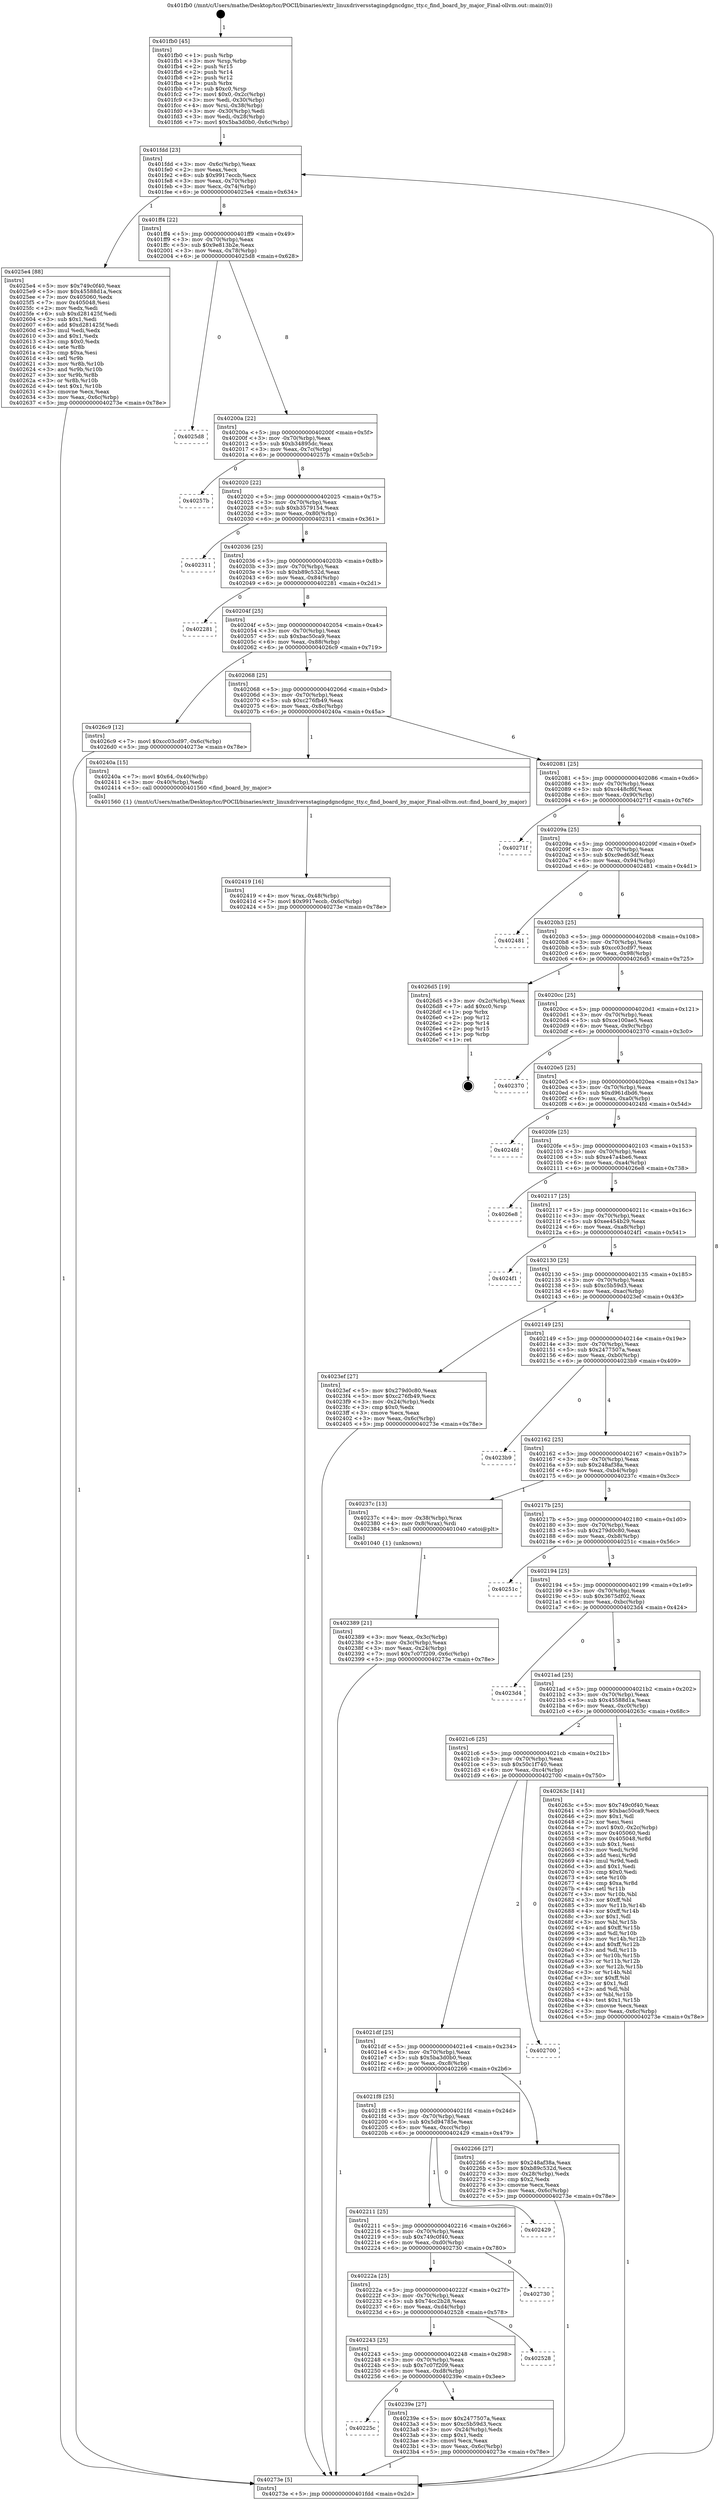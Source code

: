 digraph "0x401fb0" {
  label = "0x401fb0 (/mnt/c/Users/mathe/Desktop/tcc/POCII/binaries/extr_linuxdriversstagingdgncdgnc_tty.c_find_board_by_major_Final-ollvm.out::main(0))"
  labelloc = "t"
  node[shape=record]

  Entry [label="",width=0.3,height=0.3,shape=circle,fillcolor=black,style=filled]
  "0x401fdd" [label="{
     0x401fdd [23]\l
     | [instrs]\l
     &nbsp;&nbsp;0x401fdd \<+3\>: mov -0x6c(%rbp),%eax\l
     &nbsp;&nbsp;0x401fe0 \<+2\>: mov %eax,%ecx\l
     &nbsp;&nbsp;0x401fe2 \<+6\>: sub $0x9917eccb,%ecx\l
     &nbsp;&nbsp;0x401fe8 \<+3\>: mov %eax,-0x70(%rbp)\l
     &nbsp;&nbsp;0x401feb \<+3\>: mov %ecx,-0x74(%rbp)\l
     &nbsp;&nbsp;0x401fee \<+6\>: je 00000000004025e4 \<main+0x634\>\l
  }"]
  "0x4025e4" [label="{
     0x4025e4 [88]\l
     | [instrs]\l
     &nbsp;&nbsp;0x4025e4 \<+5\>: mov $0x749c0f40,%eax\l
     &nbsp;&nbsp;0x4025e9 \<+5\>: mov $0x45588d1a,%ecx\l
     &nbsp;&nbsp;0x4025ee \<+7\>: mov 0x405060,%edx\l
     &nbsp;&nbsp;0x4025f5 \<+7\>: mov 0x405048,%esi\l
     &nbsp;&nbsp;0x4025fc \<+2\>: mov %edx,%edi\l
     &nbsp;&nbsp;0x4025fe \<+6\>: sub $0xd281425f,%edi\l
     &nbsp;&nbsp;0x402604 \<+3\>: sub $0x1,%edi\l
     &nbsp;&nbsp;0x402607 \<+6\>: add $0xd281425f,%edi\l
     &nbsp;&nbsp;0x40260d \<+3\>: imul %edi,%edx\l
     &nbsp;&nbsp;0x402610 \<+3\>: and $0x1,%edx\l
     &nbsp;&nbsp;0x402613 \<+3\>: cmp $0x0,%edx\l
     &nbsp;&nbsp;0x402616 \<+4\>: sete %r8b\l
     &nbsp;&nbsp;0x40261a \<+3\>: cmp $0xa,%esi\l
     &nbsp;&nbsp;0x40261d \<+4\>: setl %r9b\l
     &nbsp;&nbsp;0x402621 \<+3\>: mov %r8b,%r10b\l
     &nbsp;&nbsp;0x402624 \<+3\>: and %r9b,%r10b\l
     &nbsp;&nbsp;0x402627 \<+3\>: xor %r9b,%r8b\l
     &nbsp;&nbsp;0x40262a \<+3\>: or %r8b,%r10b\l
     &nbsp;&nbsp;0x40262d \<+4\>: test $0x1,%r10b\l
     &nbsp;&nbsp;0x402631 \<+3\>: cmovne %ecx,%eax\l
     &nbsp;&nbsp;0x402634 \<+3\>: mov %eax,-0x6c(%rbp)\l
     &nbsp;&nbsp;0x402637 \<+5\>: jmp 000000000040273e \<main+0x78e\>\l
  }"]
  "0x401ff4" [label="{
     0x401ff4 [22]\l
     | [instrs]\l
     &nbsp;&nbsp;0x401ff4 \<+5\>: jmp 0000000000401ff9 \<main+0x49\>\l
     &nbsp;&nbsp;0x401ff9 \<+3\>: mov -0x70(%rbp),%eax\l
     &nbsp;&nbsp;0x401ffc \<+5\>: sub $0x9e813b2e,%eax\l
     &nbsp;&nbsp;0x402001 \<+3\>: mov %eax,-0x78(%rbp)\l
     &nbsp;&nbsp;0x402004 \<+6\>: je 00000000004025d8 \<main+0x628\>\l
  }"]
  Exit [label="",width=0.3,height=0.3,shape=circle,fillcolor=black,style=filled,peripheries=2]
  "0x4025d8" [label="{
     0x4025d8\l
  }", style=dashed]
  "0x40200a" [label="{
     0x40200a [22]\l
     | [instrs]\l
     &nbsp;&nbsp;0x40200a \<+5\>: jmp 000000000040200f \<main+0x5f\>\l
     &nbsp;&nbsp;0x40200f \<+3\>: mov -0x70(%rbp),%eax\l
     &nbsp;&nbsp;0x402012 \<+5\>: sub $0xb34895dc,%eax\l
     &nbsp;&nbsp;0x402017 \<+3\>: mov %eax,-0x7c(%rbp)\l
     &nbsp;&nbsp;0x40201a \<+6\>: je 000000000040257b \<main+0x5cb\>\l
  }"]
  "0x402419" [label="{
     0x402419 [16]\l
     | [instrs]\l
     &nbsp;&nbsp;0x402419 \<+4\>: mov %rax,-0x48(%rbp)\l
     &nbsp;&nbsp;0x40241d \<+7\>: movl $0x9917eccb,-0x6c(%rbp)\l
     &nbsp;&nbsp;0x402424 \<+5\>: jmp 000000000040273e \<main+0x78e\>\l
  }"]
  "0x40257b" [label="{
     0x40257b\l
  }", style=dashed]
  "0x402020" [label="{
     0x402020 [22]\l
     | [instrs]\l
     &nbsp;&nbsp;0x402020 \<+5\>: jmp 0000000000402025 \<main+0x75\>\l
     &nbsp;&nbsp;0x402025 \<+3\>: mov -0x70(%rbp),%eax\l
     &nbsp;&nbsp;0x402028 \<+5\>: sub $0xb3579154,%eax\l
     &nbsp;&nbsp;0x40202d \<+3\>: mov %eax,-0x80(%rbp)\l
     &nbsp;&nbsp;0x402030 \<+6\>: je 0000000000402311 \<main+0x361\>\l
  }"]
  "0x40225c" [label="{
     0x40225c\l
  }", style=dashed]
  "0x402311" [label="{
     0x402311\l
  }", style=dashed]
  "0x402036" [label="{
     0x402036 [25]\l
     | [instrs]\l
     &nbsp;&nbsp;0x402036 \<+5\>: jmp 000000000040203b \<main+0x8b\>\l
     &nbsp;&nbsp;0x40203b \<+3\>: mov -0x70(%rbp),%eax\l
     &nbsp;&nbsp;0x40203e \<+5\>: sub $0xb89c532d,%eax\l
     &nbsp;&nbsp;0x402043 \<+6\>: mov %eax,-0x84(%rbp)\l
     &nbsp;&nbsp;0x402049 \<+6\>: je 0000000000402281 \<main+0x2d1\>\l
  }"]
  "0x40239e" [label="{
     0x40239e [27]\l
     | [instrs]\l
     &nbsp;&nbsp;0x40239e \<+5\>: mov $0x2477507a,%eax\l
     &nbsp;&nbsp;0x4023a3 \<+5\>: mov $0xc5b59d3,%ecx\l
     &nbsp;&nbsp;0x4023a8 \<+3\>: mov -0x24(%rbp),%edx\l
     &nbsp;&nbsp;0x4023ab \<+3\>: cmp $0x1,%edx\l
     &nbsp;&nbsp;0x4023ae \<+3\>: cmovl %ecx,%eax\l
     &nbsp;&nbsp;0x4023b1 \<+3\>: mov %eax,-0x6c(%rbp)\l
     &nbsp;&nbsp;0x4023b4 \<+5\>: jmp 000000000040273e \<main+0x78e\>\l
  }"]
  "0x402281" [label="{
     0x402281\l
  }", style=dashed]
  "0x40204f" [label="{
     0x40204f [25]\l
     | [instrs]\l
     &nbsp;&nbsp;0x40204f \<+5\>: jmp 0000000000402054 \<main+0xa4\>\l
     &nbsp;&nbsp;0x402054 \<+3\>: mov -0x70(%rbp),%eax\l
     &nbsp;&nbsp;0x402057 \<+5\>: sub $0xbac50ca9,%eax\l
     &nbsp;&nbsp;0x40205c \<+6\>: mov %eax,-0x88(%rbp)\l
     &nbsp;&nbsp;0x402062 \<+6\>: je 00000000004026c9 \<main+0x719\>\l
  }"]
  "0x402243" [label="{
     0x402243 [25]\l
     | [instrs]\l
     &nbsp;&nbsp;0x402243 \<+5\>: jmp 0000000000402248 \<main+0x298\>\l
     &nbsp;&nbsp;0x402248 \<+3\>: mov -0x70(%rbp),%eax\l
     &nbsp;&nbsp;0x40224b \<+5\>: sub $0x7c07f209,%eax\l
     &nbsp;&nbsp;0x402250 \<+6\>: mov %eax,-0xd8(%rbp)\l
     &nbsp;&nbsp;0x402256 \<+6\>: je 000000000040239e \<main+0x3ee\>\l
  }"]
  "0x4026c9" [label="{
     0x4026c9 [12]\l
     | [instrs]\l
     &nbsp;&nbsp;0x4026c9 \<+7\>: movl $0xcc03cd97,-0x6c(%rbp)\l
     &nbsp;&nbsp;0x4026d0 \<+5\>: jmp 000000000040273e \<main+0x78e\>\l
  }"]
  "0x402068" [label="{
     0x402068 [25]\l
     | [instrs]\l
     &nbsp;&nbsp;0x402068 \<+5\>: jmp 000000000040206d \<main+0xbd\>\l
     &nbsp;&nbsp;0x40206d \<+3\>: mov -0x70(%rbp),%eax\l
     &nbsp;&nbsp;0x402070 \<+5\>: sub $0xc276fb49,%eax\l
     &nbsp;&nbsp;0x402075 \<+6\>: mov %eax,-0x8c(%rbp)\l
     &nbsp;&nbsp;0x40207b \<+6\>: je 000000000040240a \<main+0x45a\>\l
  }"]
  "0x402528" [label="{
     0x402528\l
  }", style=dashed]
  "0x40240a" [label="{
     0x40240a [15]\l
     | [instrs]\l
     &nbsp;&nbsp;0x40240a \<+7\>: movl $0x64,-0x40(%rbp)\l
     &nbsp;&nbsp;0x402411 \<+3\>: mov -0x40(%rbp),%edi\l
     &nbsp;&nbsp;0x402414 \<+5\>: call 0000000000401560 \<find_board_by_major\>\l
     | [calls]\l
     &nbsp;&nbsp;0x401560 \{1\} (/mnt/c/Users/mathe/Desktop/tcc/POCII/binaries/extr_linuxdriversstagingdgncdgnc_tty.c_find_board_by_major_Final-ollvm.out::find_board_by_major)\l
  }"]
  "0x402081" [label="{
     0x402081 [25]\l
     | [instrs]\l
     &nbsp;&nbsp;0x402081 \<+5\>: jmp 0000000000402086 \<main+0xd6\>\l
     &nbsp;&nbsp;0x402086 \<+3\>: mov -0x70(%rbp),%eax\l
     &nbsp;&nbsp;0x402089 \<+5\>: sub $0xc448cf6f,%eax\l
     &nbsp;&nbsp;0x40208e \<+6\>: mov %eax,-0x90(%rbp)\l
     &nbsp;&nbsp;0x402094 \<+6\>: je 000000000040271f \<main+0x76f\>\l
  }"]
  "0x40222a" [label="{
     0x40222a [25]\l
     | [instrs]\l
     &nbsp;&nbsp;0x40222a \<+5\>: jmp 000000000040222f \<main+0x27f\>\l
     &nbsp;&nbsp;0x40222f \<+3\>: mov -0x70(%rbp),%eax\l
     &nbsp;&nbsp;0x402232 \<+5\>: sub $0x74cc2b28,%eax\l
     &nbsp;&nbsp;0x402237 \<+6\>: mov %eax,-0xd4(%rbp)\l
     &nbsp;&nbsp;0x40223d \<+6\>: je 0000000000402528 \<main+0x578\>\l
  }"]
  "0x40271f" [label="{
     0x40271f\l
  }", style=dashed]
  "0x40209a" [label="{
     0x40209a [25]\l
     | [instrs]\l
     &nbsp;&nbsp;0x40209a \<+5\>: jmp 000000000040209f \<main+0xef\>\l
     &nbsp;&nbsp;0x40209f \<+3\>: mov -0x70(%rbp),%eax\l
     &nbsp;&nbsp;0x4020a2 \<+5\>: sub $0xc9ed63df,%eax\l
     &nbsp;&nbsp;0x4020a7 \<+6\>: mov %eax,-0x94(%rbp)\l
     &nbsp;&nbsp;0x4020ad \<+6\>: je 0000000000402481 \<main+0x4d1\>\l
  }"]
  "0x402730" [label="{
     0x402730\l
  }", style=dashed]
  "0x402481" [label="{
     0x402481\l
  }", style=dashed]
  "0x4020b3" [label="{
     0x4020b3 [25]\l
     | [instrs]\l
     &nbsp;&nbsp;0x4020b3 \<+5\>: jmp 00000000004020b8 \<main+0x108\>\l
     &nbsp;&nbsp;0x4020b8 \<+3\>: mov -0x70(%rbp),%eax\l
     &nbsp;&nbsp;0x4020bb \<+5\>: sub $0xcc03cd97,%eax\l
     &nbsp;&nbsp;0x4020c0 \<+6\>: mov %eax,-0x98(%rbp)\l
     &nbsp;&nbsp;0x4020c6 \<+6\>: je 00000000004026d5 \<main+0x725\>\l
  }"]
  "0x402211" [label="{
     0x402211 [25]\l
     | [instrs]\l
     &nbsp;&nbsp;0x402211 \<+5\>: jmp 0000000000402216 \<main+0x266\>\l
     &nbsp;&nbsp;0x402216 \<+3\>: mov -0x70(%rbp),%eax\l
     &nbsp;&nbsp;0x402219 \<+5\>: sub $0x749c0f40,%eax\l
     &nbsp;&nbsp;0x40221e \<+6\>: mov %eax,-0xd0(%rbp)\l
     &nbsp;&nbsp;0x402224 \<+6\>: je 0000000000402730 \<main+0x780\>\l
  }"]
  "0x4026d5" [label="{
     0x4026d5 [19]\l
     | [instrs]\l
     &nbsp;&nbsp;0x4026d5 \<+3\>: mov -0x2c(%rbp),%eax\l
     &nbsp;&nbsp;0x4026d8 \<+7\>: add $0xc0,%rsp\l
     &nbsp;&nbsp;0x4026df \<+1\>: pop %rbx\l
     &nbsp;&nbsp;0x4026e0 \<+2\>: pop %r12\l
     &nbsp;&nbsp;0x4026e2 \<+2\>: pop %r14\l
     &nbsp;&nbsp;0x4026e4 \<+2\>: pop %r15\l
     &nbsp;&nbsp;0x4026e6 \<+1\>: pop %rbp\l
     &nbsp;&nbsp;0x4026e7 \<+1\>: ret\l
  }"]
  "0x4020cc" [label="{
     0x4020cc [25]\l
     | [instrs]\l
     &nbsp;&nbsp;0x4020cc \<+5\>: jmp 00000000004020d1 \<main+0x121\>\l
     &nbsp;&nbsp;0x4020d1 \<+3\>: mov -0x70(%rbp),%eax\l
     &nbsp;&nbsp;0x4020d4 \<+5\>: sub $0xce100ae5,%eax\l
     &nbsp;&nbsp;0x4020d9 \<+6\>: mov %eax,-0x9c(%rbp)\l
     &nbsp;&nbsp;0x4020df \<+6\>: je 0000000000402370 \<main+0x3c0\>\l
  }"]
  "0x402429" [label="{
     0x402429\l
  }", style=dashed]
  "0x402370" [label="{
     0x402370\l
  }", style=dashed]
  "0x4020e5" [label="{
     0x4020e5 [25]\l
     | [instrs]\l
     &nbsp;&nbsp;0x4020e5 \<+5\>: jmp 00000000004020ea \<main+0x13a\>\l
     &nbsp;&nbsp;0x4020ea \<+3\>: mov -0x70(%rbp),%eax\l
     &nbsp;&nbsp;0x4020ed \<+5\>: sub $0xd961dbd6,%eax\l
     &nbsp;&nbsp;0x4020f2 \<+6\>: mov %eax,-0xa0(%rbp)\l
     &nbsp;&nbsp;0x4020f8 \<+6\>: je 00000000004024fd \<main+0x54d\>\l
  }"]
  "0x402389" [label="{
     0x402389 [21]\l
     | [instrs]\l
     &nbsp;&nbsp;0x402389 \<+3\>: mov %eax,-0x3c(%rbp)\l
     &nbsp;&nbsp;0x40238c \<+3\>: mov -0x3c(%rbp),%eax\l
     &nbsp;&nbsp;0x40238f \<+3\>: mov %eax,-0x24(%rbp)\l
     &nbsp;&nbsp;0x402392 \<+7\>: movl $0x7c07f209,-0x6c(%rbp)\l
     &nbsp;&nbsp;0x402399 \<+5\>: jmp 000000000040273e \<main+0x78e\>\l
  }"]
  "0x4024fd" [label="{
     0x4024fd\l
  }", style=dashed]
  "0x4020fe" [label="{
     0x4020fe [25]\l
     | [instrs]\l
     &nbsp;&nbsp;0x4020fe \<+5\>: jmp 0000000000402103 \<main+0x153\>\l
     &nbsp;&nbsp;0x402103 \<+3\>: mov -0x70(%rbp),%eax\l
     &nbsp;&nbsp;0x402106 \<+5\>: sub $0xe47a4be6,%eax\l
     &nbsp;&nbsp;0x40210b \<+6\>: mov %eax,-0xa4(%rbp)\l
     &nbsp;&nbsp;0x402111 \<+6\>: je 00000000004026e8 \<main+0x738\>\l
  }"]
  "0x401fb0" [label="{
     0x401fb0 [45]\l
     | [instrs]\l
     &nbsp;&nbsp;0x401fb0 \<+1\>: push %rbp\l
     &nbsp;&nbsp;0x401fb1 \<+3\>: mov %rsp,%rbp\l
     &nbsp;&nbsp;0x401fb4 \<+2\>: push %r15\l
     &nbsp;&nbsp;0x401fb6 \<+2\>: push %r14\l
     &nbsp;&nbsp;0x401fb8 \<+2\>: push %r12\l
     &nbsp;&nbsp;0x401fba \<+1\>: push %rbx\l
     &nbsp;&nbsp;0x401fbb \<+7\>: sub $0xc0,%rsp\l
     &nbsp;&nbsp;0x401fc2 \<+7\>: movl $0x0,-0x2c(%rbp)\l
     &nbsp;&nbsp;0x401fc9 \<+3\>: mov %edi,-0x30(%rbp)\l
     &nbsp;&nbsp;0x401fcc \<+4\>: mov %rsi,-0x38(%rbp)\l
     &nbsp;&nbsp;0x401fd0 \<+3\>: mov -0x30(%rbp),%edi\l
     &nbsp;&nbsp;0x401fd3 \<+3\>: mov %edi,-0x28(%rbp)\l
     &nbsp;&nbsp;0x401fd6 \<+7\>: movl $0x5ba3d0b0,-0x6c(%rbp)\l
  }"]
  "0x4026e8" [label="{
     0x4026e8\l
  }", style=dashed]
  "0x402117" [label="{
     0x402117 [25]\l
     | [instrs]\l
     &nbsp;&nbsp;0x402117 \<+5\>: jmp 000000000040211c \<main+0x16c\>\l
     &nbsp;&nbsp;0x40211c \<+3\>: mov -0x70(%rbp),%eax\l
     &nbsp;&nbsp;0x40211f \<+5\>: sub $0xee454b29,%eax\l
     &nbsp;&nbsp;0x402124 \<+6\>: mov %eax,-0xa8(%rbp)\l
     &nbsp;&nbsp;0x40212a \<+6\>: je 00000000004024f1 \<main+0x541\>\l
  }"]
  "0x40273e" [label="{
     0x40273e [5]\l
     | [instrs]\l
     &nbsp;&nbsp;0x40273e \<+5\>: jmp 0000000000401fdd \<main+0x2d\>\l
  }"]
  "0x4024f1" [label="{
     0x4024f1\l
  }", style=dashed]
  "0x402130" [label="{
     0x402130 [25]\l
     | [instrs]\l
     &nbsp;&nbsp;0x402130 \<+5\>: jmp 0000000000402135 \<main+0x185\>\l
     &nbsp;&nbsp;0x402135 \<+3\>: mov -0x70(%rbp),%eax\l
     &nbsp;&nbsp;0x402138 \<+5\>: sub $0xc5b59d3,%eax\l
     &nbsp;&nbsp;0x40213d \<+6\>: mov %eax,-0xac(%rbp)\l
     &nbsp;&nbsp;0x402143 \<+6\>: je 00000000004023ef \<main+0x43f\>\l
  }"]
  "0x4021f8" [label="{
     0x4021f8 [25]\l
     | [instrs]\l
     &nbsp;&nbsp;0x4021f8 \<+5\>: jmp 00000000004021fd \<main+0x24d\>\l
     &nbsp;&nbsp;0x4021fd \<+3\>: mov -0x70(%rbp),%eax\l
     &nbsp;&nbsp;0x402200 \<+5\>: sub $0x5d94785e,%eax\l
     &nbsp;&nbsp;0x402205 \<+6\>: mov %eax,-0xcc(%rbp)\l
     &nbsp;&nbsp;0x40220b \<+6\>: je 0000000000402429 \<main+0x479\>\l
  }"]
  "0x4023ef" [label="{
     0x4023ef [27]\l
     | [instrs]\l
     &nbsp;&nbsp;0x4023ef \<+5\>: mov $0x279d0c80,%eax\l
     &nbsp;&nbsp;0x4023f4 \<+5\>: mov $0xc276fb49,%ecx\l
     &nbsp;&nbsp;0x4023f9 \<+3\>: mov -0x24(%rbp),%edx\l
     &nbsp;&nbsp;0x4023fc \<+3\>: cmp $0x0,%edx\l
     &nbsp;&nbsp;0x4023ff \<+3\>: cmove %ecx,%eax\l
     &nbsp;&nbsp;0x402402 \<+3\>: mov %eax,-0x6c(%rbp)\l
     &nbsp;&nbsp;0x402405 \<+5\>: jmp 000000000040273e \<main+0x78e\>\l
  }"]
  "0x402149" [label="{
     0x402149 [25]\l
     | [instrs]\l
     &nbsp;&nbsp;0x402149 \<+5\>: jmp 000000000040214e \<main+0x19e\>\l
     &nbsp;&nbsp;0x40214e \<+3\>: mov -0x70(%rbp),%eax\l
     &nbsp;&nbsp;0x402151 \<+5\>: sub $0x2477507a,%eax\l
     &nbsp;&nbsp;0x402156 \<+6\>: mov %eax,-0xb0(%rbp)\l
     &nbsp;&nbsp;0x40215c \<+6\>: je 00000000004023b9 \<main+0x409\>\l
  }"]
  "0x402266" [label="{
     0x402266 [27]\l
     | [instrs]\l
     &nbsp;&nbsp;0x402266 \<+5\>: mov $0x248af38a,%eax\l
     &nbsp;&nbsp;0x40226b \<+5\>: mov $0xb89c532d,%ecx\l
     &nbsp;&nbsp;0x402270 \<+3\>: mov -0x28(%rbp),%edx\l
     &nbsp;&nbsp;0x402273 \<+3\>: cmp $0x2,%edx\l
     &nbsp;&nbsp;0x402276 \<+3\>: cmovne %ecx,%eax\l
     &nbsp;&nbsp;0x402279 \<+3\>: mov %eax,-0x6c(%rbp)\l
     &nbsp;&nbsp;0x40227c \<+5\>: jmp 000000000040273e \<main+0x78e\>\l
  }"]
  "0x4023b9" [label="{
     0x4023b9\l
  }", style=dashed]
  "0x402162" [label="{
     0x402162 [25]\l
     | [instrs]\l
     &nbsp;&nbsp;0x402162 \<+5\>: jmp 0000000000402167 \<main+0x1b7\>\l
     &nbsp;&nbsp;0x402167 \<+3\>: mov -0x70(%rbp),%eax\l
     &nbsp;&nbsp;0x40216a \<+5\>: sub $0x248af38a,%eax\l
     &nbsp;&nbsp;0x40216f \<+6\>: mov %eax,-0xb4(%rbp)\l
     &nbsp;&nbsp;0x402175 \<+6\>: je 000000000040237c \<main+0x3cc\>\l
  }"]
  "0x4021df" [label="{
     0x4021df [25]\l
     | [instrs]\l
     &nbsp;&nbsp;0x4021df \<+5\>: jmp 00000000004021e4 \<main+0x234\>\l
     &nbsp;&nbsp;0x4021e4 \<+3\>: mov -0x70(%rbp),%eax\l
     &nbsp;&nbsp;0x4021e7 \<+5\>: sub $0x5ba3d0b0,%eax\l
     &nbsp;&nbsp;0x4021ec \<+6\>: mov %eax,-0xc8(%rbp)\l
     &nbsp;&nbsp;0x4021f2 \<+6\>: je 0000000000402266 \<main+0x2b6\>\l
  }"]
  "0x40237c" [label="{
     0x40237c [13]\l
     | [instrs]\l
     &nbsp;&nbsp;0x40237c \<+4\>: mov -0x38(%rbp),%rax\l
     &nbsp;&nbsp;0x402380 \<+4\>: mov 0x8(%rax),%rdi\l
     &nbsp;&nbsp;0x402384 \<+5\>: call 0000000000401040 \<atoi@plt\>\l
     | [calls]\l
     &nbsp;&nbsp;0x401040 \{1\} (unknown)\l
  }"]
  "0x40217b" [label="{
     0x40217b [25]\l
     | [instrs]\l
     &nbsp;&nbsp;0x40217b \<+5\>: jmp 0000000000402180 \<main+0x1d0\>\l
     &nbsp;&nbsp;0x402180 \<+3\>: mov -0x70(%rbp),%eax\l
     &nbsp;&nbsp;0x402183 \<+5\>: sub $0x279d0c80,%eax\l
     &nbsp;&nbsp;0x402188 \<+6\>: mov %eax,-0xb8(%rbp)\l
     &nbsp;&nbsp;0x40218e \<+6\>: je 000000000040251c \<main+0x56c\>\l
  }"]
  "0x402700" [label="{
     0x402700\l
  }", style=dashed]
  "0x40251c" [label="{
     0x40251c\l
  }", style=dashed]
  "0x402194" [label="{
     0x402194 [25]\l
     | [instrs]\l
     &nbsp;&nbsp;0x402194 \<+5\>: jmp 0000000000402199 \<main+0x1e9\>\l
     &nbsp;&nbsp;0x402199 \<+3\>: mov -0x70(%rbp),%eax\l
     &nbsp;&nbsp;0x40219c \<+5\>: sub $0x3675df02,%eax\l
     &nbsp;&nbsp;0x4021a1 \<+6\>: mov %eax,-0xbc(%rbp)\l
     &nbsp;&nbsp;0x4021a7 \<+6\>: je 00000000004023d4 \<main+0x424\>\l
  }"]
  "0x4021c6" [label="{
     0x4021c6 [25]\l
     | [instrs]\l
     &nbsp;&nbsp;0x4021c6 \<+5\>: jmp 00000000004021cb \<main+0x21b\>\l
     &nbsp;&nbsp;0x4021cb \<+3\>: mov -0x70(%rbp),%eax\l
     &nbsp;&nbsp;0x4021ce \<+5\>: sub $0x50c1f740,%eax\l
     &nbsp;&nbsp;0x4021d3 \<+6\>: mov %eax,-0xc4(%rbp)\l
     &nbsp;&nbsp;0x4021d9 \<+6\>: je 0000000000402700 \<main+0x750\>\l
  }"]
  "0x4023d4" [label="{
     0x4023d4\l
  }", style=dashed]
  "0x4021ad" [label="{
     0x4021ad [25]\l
     | [instrs]\l
     &nbsp;&nbsp;0x4021ad \<+5\>: jmp 00000000004021b2 \<main+0x202\>\l
     &nbsp;&nbsp;0x4021b2 \<+3\>: mov -0x70(%rbp),%eax\l
     &nbsp;&nbsp;0x4021b5 \<+5\>: sub $0x45588d1a,%eax\l
     &nbsp;&nbsp;0x4021ba \<+6\>: mov %eax,-0xc0(%rbp)\l
     &nbsp;&nbsp;0x4021c0 \<+6\>: je 000000000040263c \<main+0x68c\>\l
  }"]
  "0x40263c" [label="{
     0x40263c [141]\l
     | [instrs]\l
     &nbsp;&nbsp;0x40263c \<+5\>: mov $0x749c0f40,%eax\l
     &nbsp;&nbsp;0x402641 \<+5\>: mov $0xbac50ca9,%ecx\l
     &nbsp;&nbsp;0x402646 \<+2\>: mov $0x1,%dl\l
     &nbsp;&nbsp;0x402648 \<+2\>: xor %esi,%esi\l
     &nbsp;&nbsp;0x40264a \<+7\>: movl $0x0,-0x2c(%rbp)\l
     &nbsp;&nbsp;0x402651 \<+7\>: mov 0x405060,%edi\l
     &nbsp;&nbsp;0x402658 \<+8\>: mov 0x405048,%r8d\l
     &nbsp;&nbsp;0x402660 \<+3\>: sub $0x1,%esi\l
     &nbsp;&nbsp;0x402663 \<+3\>: mov %edi,%r9d\l
     &nbsp;&nbsp;0x402666 \<+3\>: add %esi,%r9d\l
     &nbsp;&nbsp;0x402669 \<+4\>: imul %r9d,%edi\l
     &nbsp;&nbsp;0x40266d \<+3\>: and $0x1,%edi\l
     &nbsp;&nbsp;0x402670 \<+3\>: cmp $0x0,%edi\l
     &nbsp;&nbsp;0x402673 \<+4\>: sete %r10b\l
     &nbsp;&nbsp;0x402677 \<+4\>: cmp $0xa,%r8d\l
     &nbsp;&nbsp;0x40267b \<+4\>: setl %r11b\l
     &nbsp;&nbsp;0x40267f \<+3\>: mov %r10b,%bl\l
     &nbsp;&nbsp;0x402682 \<+3\>: xor $0xff,%bl\l
     &nbsp;&nbsp;0x402685 \<+3\>: mov %r11b,%r14b\l
     &nbsp;&nbsp;0x402688 \<+4\>: xor $0xff,%r14b\l
     &nbsp;&nbsp;0x40268c \<+3\>: xor $0x1,%dl\l
     &nbsp;&nbsp;0x40268f \<+3\>: mov %bl,%r15b\l
     &nbsp;&nbsp;0x402692 \<+4\>: and $0xff,%r15b\l
     &nbsp;&nbsp;0x402696 \<+3\>: and %dl,%r10b\l
     &nbsp;&nbsp;0x402699 \<+3\>: mov %r14b,%r12b\l
     &nbsp;&nbsp;0x40269c \<+4\>: and $0xff,%r12b\l
     &nbsp;&nbsp;0x4026a0 \<+3\>: and %dl,%r11b\l
     &nbsp;&nbsp;0x4026a3 \<+3\>: or %r10b,%r15b\l
     &nbsp;&nbsp;0x4026a6 \<+3\>: or %r11b,%r12b\l
     &nbsp;&nbsp;0x4026a9 \<+3\>: xor %r12b,%r15b\l
     &nbsp;&nbsp;0x4026ac \<+3\>: or %r14b,%bl\l
     &nbsp;&nbsp;0x4026af \<+3\>: xor $0xff,%bl\l
     &nbsp;&nbsp;0x4026b2 \<+3\>: or $0x1,%dl\l
     &nbsp;&nbsp;0x4026b5 \<+2\>: and %dl,%bl\l
     &nbsp;&nbsp;0x4026b7 \<+3\>: or %bl,%r15b\l
     &nbsp;&nbsp;0x4026ba \<+4\>: test $0x1,%r15b\l
     &nbsp;&nbsp;0x4026be \<+3\>: cmovne %ecx,%eax\l
     &nbsp;&nbsp;0x4026c1 \<+3\>: mov %eax,-0x6c(%rbp)\l
     &nbsp;&nbsp;0x4026c4 \<+5\>: jmp 000000000040273e \<main+0x78e\>\l
  }"]
  Entry -> "0x401fb0" [label=" 1"]
  "0x401fdd" -> "0x4025e4" [label=" 1"]
  "0x401fdd" -> "0x401ff4" [label=" 8"]
  "0x4026d5" -> Exit [label=" 1"]
  "0x401ff4" -> "0x4025d8" [label=" 0"]
  "0x401ff4" -> "0x40200a" [label=" 8"]
  "0x4026c9" -> "0x40273e" [label=" 1"]
  "0x40200a" -> "0x40257b" [label=" 0"]
  "0x40200a" -> "0x402020" [label=" 8"]
  "0x40263c" -> "0x40273e" [label=" 1"]
  "0x402020" -> "0x402311" [label=" 0"]
  "0x402020" -> "0x402036" [label=" 8"]
  "0x4025e4" -> "0x40273e" [label=" 1"]
  "0x402036" -> "0x402281" [label=" 0"]
  "0x402036" -> "0x40204f" [label=" 8"]
  "0x402419" -> "0x40273e" [label=" 1"]
  "0x40204f" -> "0x4026c9" [label=" 1"]
  "0x40204f" -> "0x402068" [label=" 7"]
  "0x4023ef" -> "0x40273e" [label=" 1"]
  "0x402068" -> "0x40240a" [label=" 1"]
  "0x402068" -> "0x402081" [label=" 6"]
  "0x40239e" -> "0x40273e" [label=" 1"]
  "0x402081" -> "0x40271f" [label=" 0"]
  "0x402081" -> "0x40209a" [label=" 6"]
  "0x402243" -> "0x40239e" [label=" 1"]
  "0x40209a" -> "0x402481" [label=" 0"]
  "0x40209a" -> "0x4020b3" [label=" 6"]
  "0x40240a" -> "0x402419" [label=" 1"]
  "0x4020b3" -> "0x4026d5" [label=" 1"]
  "0x4020b3" -> "0x4020cc" [label=" 5"]
  "0x40222a" -> "0x402528" [label=" 0"]
  "0x4020cc" -> "0x402370" [label=" 0"]
  "0x4020cc" -> "0x4020e5" [label=" 5"]
  "0x402243" -> "0x40225c" [label=" 0"]
  "0x4020e5" -> "0x4024fd" [label=" 0"]
  "0x4020e5" -> "0x4020fe" [label=" 5"]
  "0x402211" -> "0x402730" [label=" 0"]
  "0x4020fe" -> "0x4026e8" [label=" 0"]
  "0x4020fe" -> "0x402117" [label=" 5"]
  "0x40222a" -> "0x402243" [label=" 1"]
  "0x402117" -> "0x4024f1" [label=" 0"]
  "0x402117" -> "0x402130" [label=" 5"]
  "0x4021f8" -> "0x402211" [label=" 1"]
  "0x402130" -> "0x4023ef" [label=" 1"]
  "0x402130" -> "0x402149" [label=" 4"]
  "0x4021f8" -> "0x402429" [label=" 0"]
  "0x402149" -> "0x4023b9" [label=" 0"]
  "0x402149" -> "0x402162" [label=" 4"]
  "0x402211" -> "0x40222a" [label=" 1"]
  "0x402162" -> "0x40237c" [label=" 1"]
  "0x402162" -> "0x40217b" [label=" 3"]
  "0x40237c" -> "0x402389" [label=" 1"]
  "0x40217b" -> "0x40251c" [label=" 0"]
  "0x40217b" -> "0x402194" [label=" 3"]
  "0x40273e" -> "0x401fdd" [label=" 8"]
  "0x402194" -> "0x4023d4" [label=" 0"]
  "0x402194" -> "0x4021ad" [label=" 3"]
  "0x402266" -> "0x40273e" [label=" 1"]
  "0x4021ad" -> "0x40263c" [label=" 1"]
  "0x4021ad" -> "0x4021c6" [label=" 2"]
  "0x401fb0" -> "0x401fdd" [label=" 1"]
  "0x4021c6" -> "0x402700" [label=" 0"]
  "0x4021c6" -> "0x4021df" [label=" 2"]
  "0x402389" -> "0x40273e" [label=" 1"]
  "0x4021df" -> "0x402266" [label=" 1"]
  "0x4021df" -> "0x4021f8" [label=" 1"]
}
